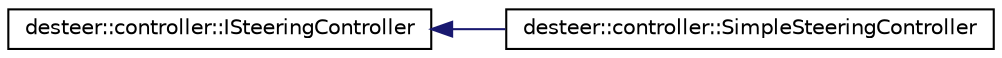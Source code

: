 digraph G
{
  edge [fontname="Helvetica",fontsize="10",labelfontname="Helvetica",labelfontsize="10"];
  node [fontname="Helvetica",fontsize="10",shape=record];
  rankdir=LR;
  Node1 [label="desteer::controller::ISteeringController",height=0.2,width=0.4,color="black", fillcolor="white", style="filled",URL="$classdesteer_1_1controller_1_1_i_steering_controller.html"];
  Node1 -> Node2 [dir=back,color="midnightblue",fontsize="10",style="solid",fontname="Helvetica"];
  Node2 [label="desteer::controller::SimpleSteeringController",height=0.2,width=0.4,color="black", fillcolor="white", style="filled",URL="$classdesteer_1_1controller_1_1_simple_steering_controller.html"];
}
